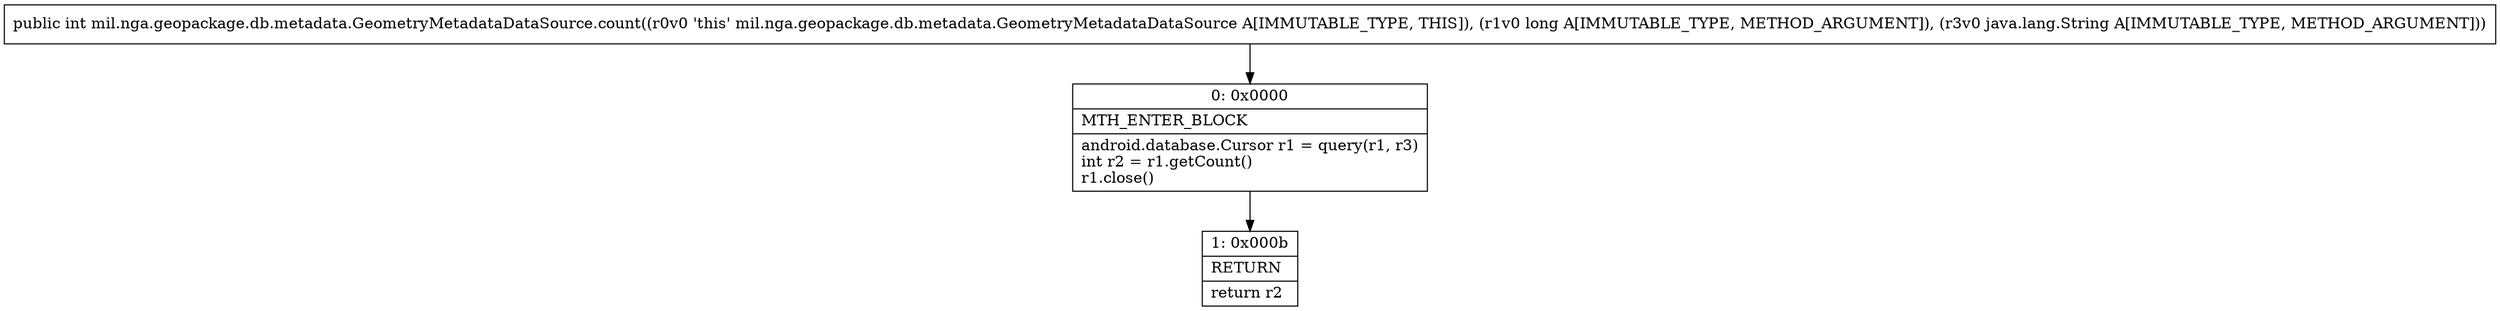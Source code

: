 digraph "CFG formil.nga.geopackage.db.metadata.GeometryMetadataDataSource.count(JLjava\/lang\/String;)I" {
Node_0 [shape=record,label="{0\:\ 0x0000|MTH_ENTER_BLOCK\l|android.database.Cursor r1 = query(r1, r3)\lint r2 = r1.getCount()\lr1.close()\l}"];
Node_1 [shape=record,label="{1\:\ 0x000b|RETURN\l|return r2\l}"];
MethodNode[shape=record,label="{public int mil.nga.geopackage.db.metadata.GeometryMetadataDataSource.count((r0v0 'this' mil.nga.geopackage.db.metadata.GeometryMetadataDataSource A[IMMUTABLE_TYPE, THIS]), (r1v0 long A[IMMUTABLE_TYPE, METHOD_ARGUMENT]), (r3v0 java.lang.String A[IMMUTABLE_TYPE, METHOD_ARGUMENT])) }"];
MethodNode -> Node_0;
Node_0 -> Node_1;
}

